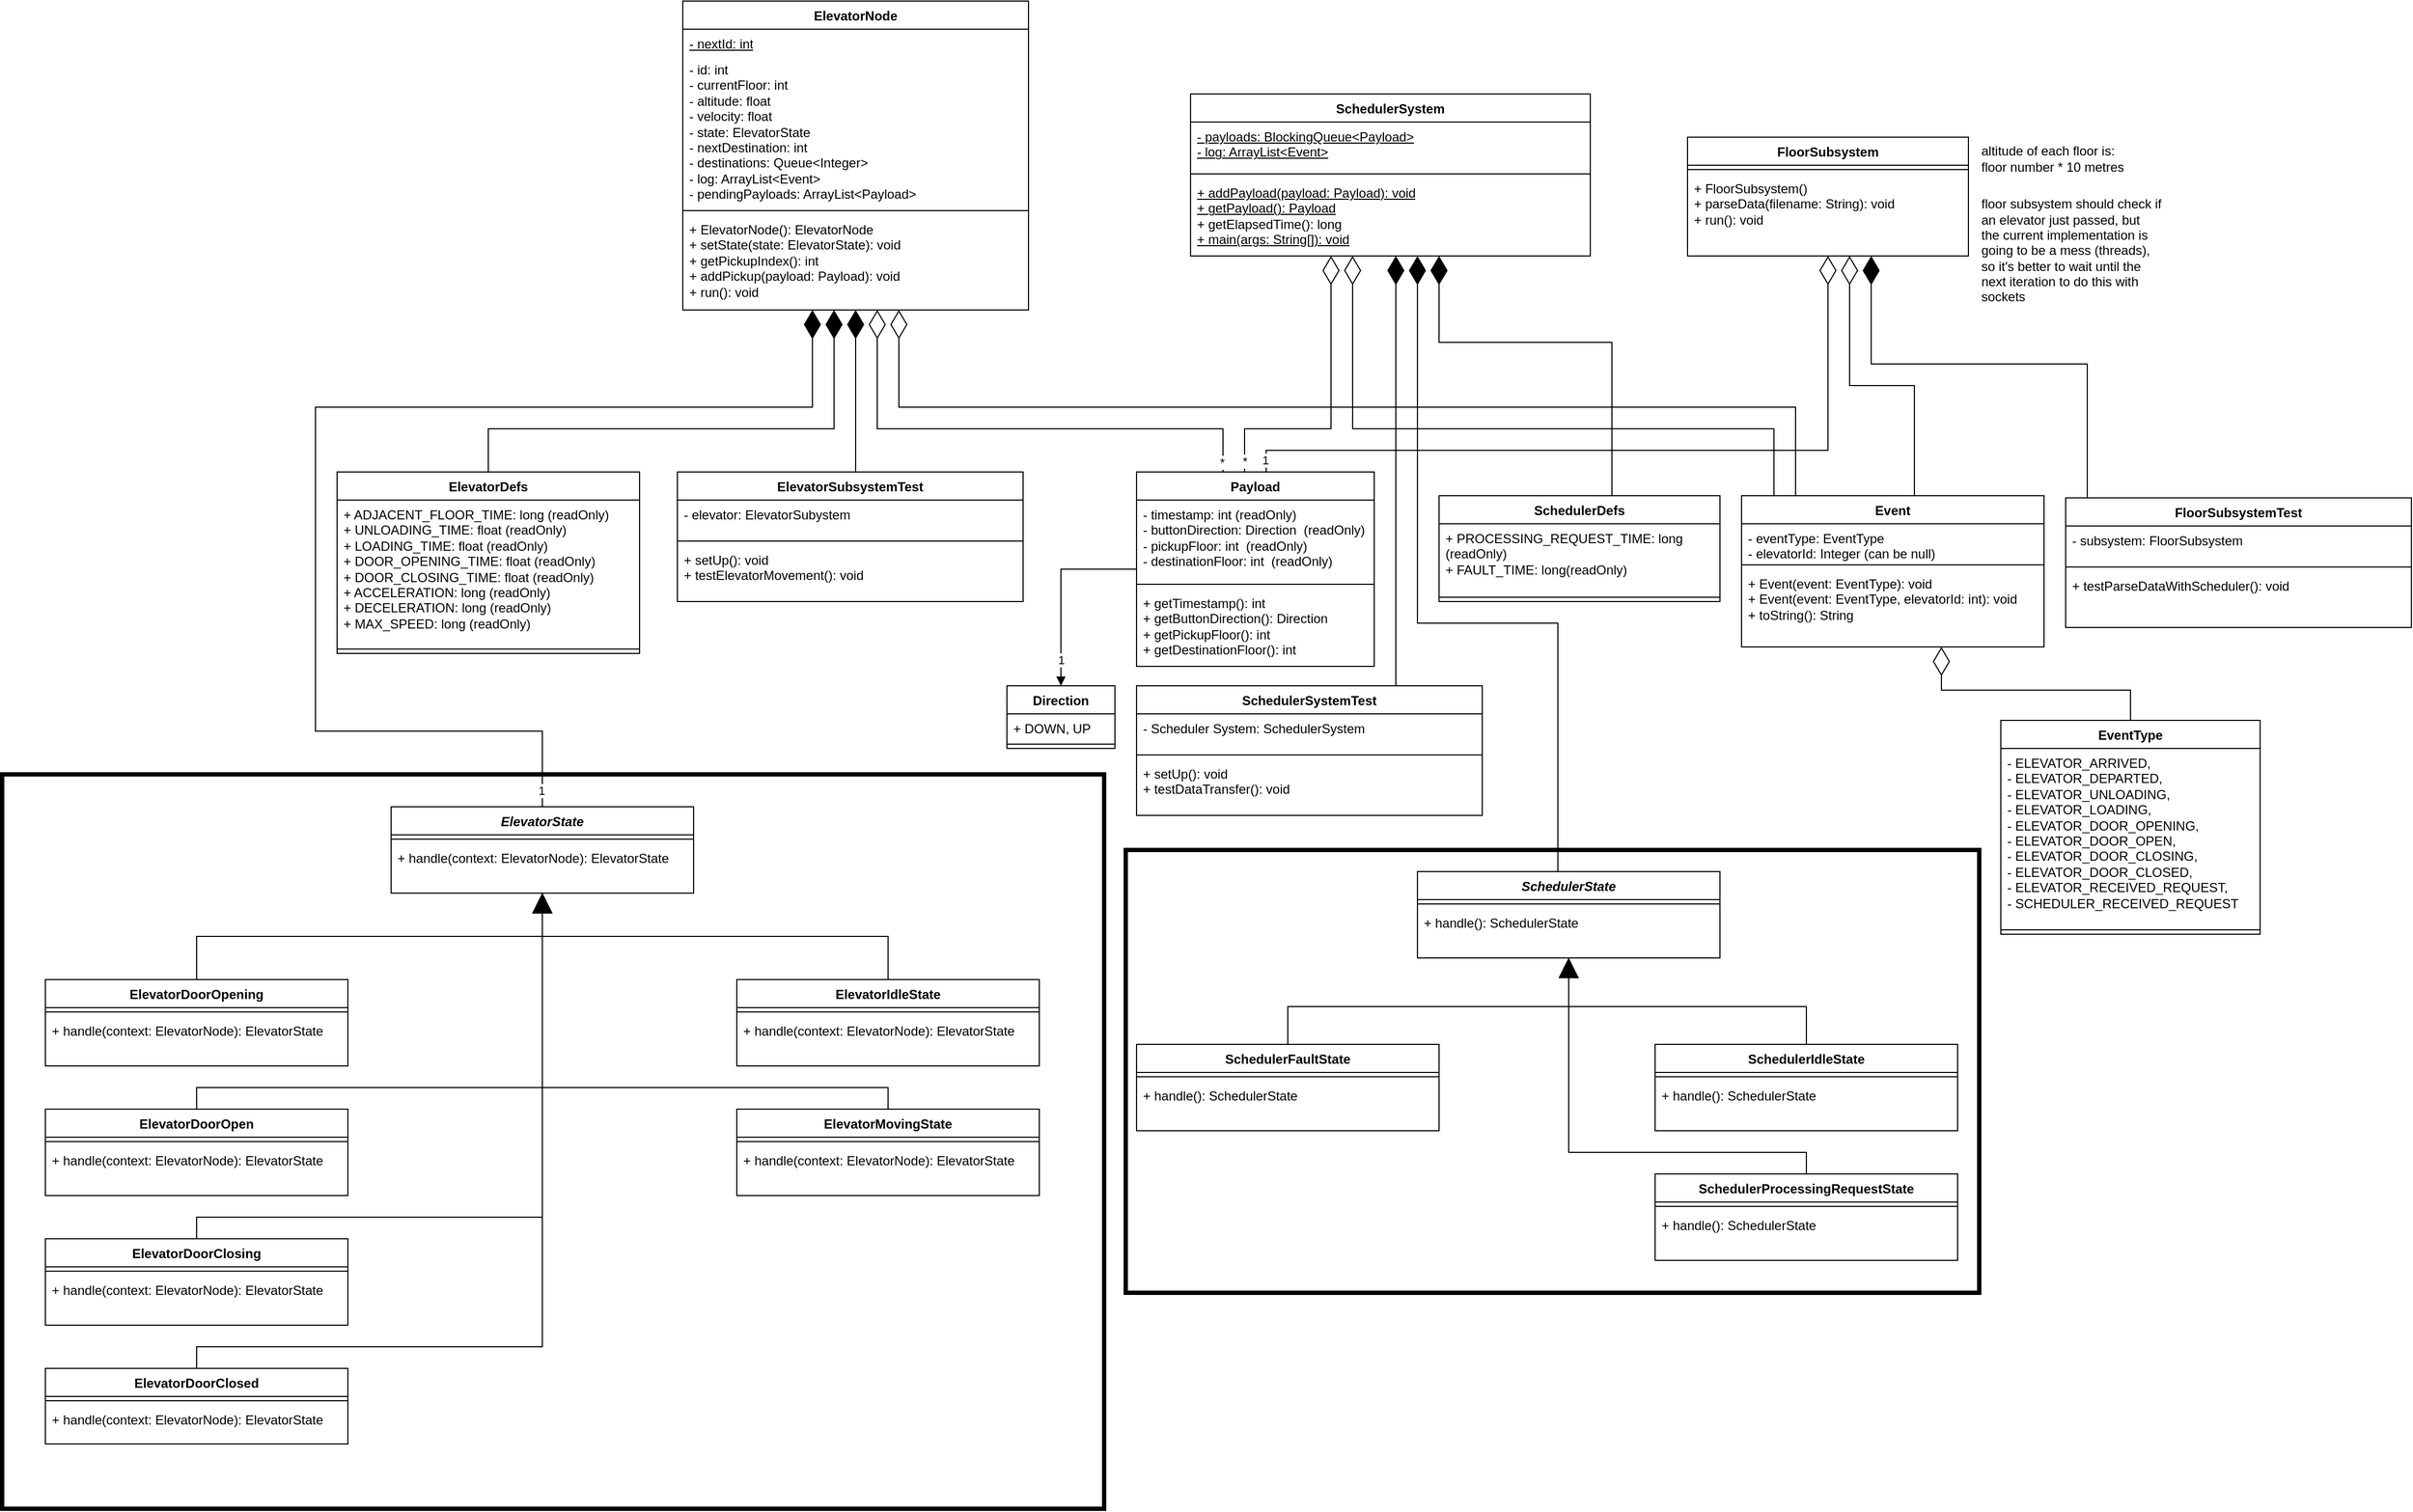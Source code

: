 <mxfile version="20.8.16" type="device"><diagram name="Page-1" id="W-hvJWC9LnS0oZOQdCDl"><mxGraphModel dx="1532" dy="786" grid="1" gridSize="10" guides="1" tooltips="1" connect="1" arrows="1" fold="1" page="0" pageScale="1" pageWidth="850" pageHeight="1100" math="0" shadow="0"><root><mxCell id="0"/><mxCell id="1" parent="0"/><mxCell id="JZciVl0iC011m3xnHKb6-115" value="" style="rounded=0;whiteSpace=wrap;html=1;fontColor=default;fillColor=none;strokeWidth=4;" vertex="1" parent="1"><mxGeometry x="390" y="790" width="790" height="410" as="geometry"/></mxCell><mxCell id="JZciVl0iC011m3xnHKb6-93" value="" style="rounded=0;whiteSpace=wrap;html=1;fontColor=default;fillColor=none;strokeWidth=4;" vertex="1" parent="1"><mxGeometry x="-650" y="720" width="1020" height="680" as="geometry"/></mxCell><mxCell id="OUGzcpc-ft89BkLeORVE-1" value="ElevatorNode" style="swimlane;fontStyle=1;align=center;verticalAlign=top;childLayout=stackLayout;horizontal=1;startSize=26;horizontalStack=0;resizeParent=1;resizeParentMax=0;resizeLast=0;collapsible=1;marginBottom=0;whiteSpace=wrap;html=1;" parent="1" vertex="1"><mxGeometry x="-20" y="4" width="320" height="286" as="geometry"/></mxCell><mxCell id="JZciVl0iC011m3xnHKb6-45" value="- nextId: int" style="text;strokeColor=none;fillColor=none;align=left;verticalAlign=top;spacingLeft=4;spacingRight=4;overflow=hidden;rotatable=0;points=[[0,0.5],[1,0.5]];portConstraint=eastwest;whiteSpace=wrap;html=1;fontStyle=4" vertex="1" parent="OUGzcpc-ft89BkLeORVE-1"><mxGeometry y="26" width="320" height="24" as="geometry"/></mxCell><mxCell id="OUGzcpc-ft89BkLeORVE-2" value="- id: int&lt;br&gt;- currentFloor: int&lt;br&gt;- altitude: float&lt;br&gt;- velocity: float&lt;br&gt;- state: ElevatorState&lt;br&gt;- nextDestination: int&lt;br&gt;- destinations: Queue&amp;lt;Integer&amp;gt;&lt;br&gt;- log: ArrayList&amp;lt;Event&amp;gt;&lt;br&gt;- pendingPayloads: ArrayList&amp;lt;Payload&amp;gt;" style="text;strokeColor=none;fillColor=none;align=left;verticalAlign=top;spacingLeft=4;spacingRight=4;overflow=hidden;rotatable=0;points=[[0,0.5],[1,0.5]];portConstraint=eastwest;whiteSpace=wrap;html=1;" parent="OUGzcpc-ft89BkLeORVE-1" vertex="1"><mxGeometry y="50" width="320" height="140" as="geometry"/></mxCell><mxCell id="OUGzcpc-ft89BkLeORVE-3" value="" style="line;strokeWidth=1;fillColor=none;align=left;verticalAlign=middle;spacingTop=-1;spacingLeft=3;spacingRight=3;rotatable=0;labelPosition=right;points=[];portConstraint=eastwest;strokeColor=inherit;" parent="OUGzcpc-ft89BkLeORVE-1" vertex="1"><mxGeometry y="190" width="320" height="8" as="geometry"/></mxCell><mxCell id="OUGzcpc-ft89BkLeORVE-4" value="+ ElevatorNode(): ElevatorNode&lt;br&gt;+ setState(state: ElevatorState): void&lt;br&gt;+ getPickupIndex(): int&lt;br&gt;+ addPickup(payload: Payload): void&lt;br&gt;+ run(): void" style="text;strokeColor=none;fillColor=none;align=left;verticalAlign=top;spacingLeft=4;spacingRight=4;overflow=hidden;rotatable=0;points=[[0,0.5],[1,0.5]];portConstraint=eastwest;whiteSpace=wrap;html=1;" parent="OUGzcpc-ft89BkLeORVE-1" vertex="1"><mxGeometry y="198" width="320" height="88" as="geometry"/></mxCell><mxCell id="OUGzcpc-ft89BkLeORVE-5" value="SchedulerSystem" style="swimlane;fontStyle=1;align=center;verticalAlign=top;childLayout=stackLayout;horizontal=1;startSize=26;horizontalStack=0;resizeParent=1;resizeParentMax=0;resizeLast=0;collapsible=1;marginBottom=0;whiteSpace=wrap;html=1;" parent="1" vertex="1"><mxGeometry x="450" y="90" width="370" height="150" as="geometry"/></mxCell><mxCell id="OUGzcpc-ft89BkLeORVE-6" value="&lt;u&gt;- payloads: BlockingQueue&amp;lt;Payload&amp;gt;&lt;br&gt;- log: ArrayList&amp;lt;Event&amp;gt;&lt;br&gt;&lt;/u&gt;" style="text;strokeColor=none;fillColor=none;align=left;verticalAlign=top;spacingLeft=4;spacingRight=4;overflow=hidden;rotatable=0;points=[[0,0.5],[1,0.5]];portConstraint=eastwest;whiteSpace=wrap;html=1;" parent="OUGzcpc-ft89BkLeORVE-5" vertex="1"><mxGeometry y="26" width="370" height="44" as="geometry"/></mxCell><mxCell id="OUGzcpc-ft89BkLeORVE-7" value="" style="line;strokeWidth=1;fillColor=none;align=left;verticalAlign=middle;spacingTop=-1;spacingLeft=3;spacingRight=3;rotatable=0;labelPosition=right;points=[];portConstraint=eastwest;strokeColor=inherit;" parent="OUGzcpc-ft89BkLeORVE-5" vertex="1"><mxGeometry y="70" width="370" height="8" as="geometry"/></mxCell><mxCell id="OUGzcpc-ft89BkLeORVE-8" value="&lt;u&gt;+ addPayload(payload: Payload): void&lt;/u&gt;&lt;br&gt;&lt;u&gt;+ getPayload(): Payload&lt;/u&gt;&lt;br&gt;+ getElapsedTime(): long&lt;br&gt;&lt;u&gt;+ main(args: String[]): void&lt;/u&gt;" style="text;strokeColor=none;fillColor=none;align=left;verticalAlign=top;spacingLeft=4;spacingRight=4;overflow=hidden;rotatable=0;points=[[0,0.5],[1,0.5]];portConstraint=eastwest;whiteSpace=wrap;html=1;" parent="OUGzcpc-ft89BkLeORVE-5" vertex="1"><mxGeometry y="78" width="370" height="72" as="geometry"/></mxCell><mxCell id="OUGzcpc-ft89BkLeORVE-9" value="FloorSubsystem" style="swimlane;fontStyle=1;align=center;verticalAlign=top;childLayout=stackLayout;horizontal=1;startSize=26;horizontalStack=0;resizeParent=1;resizeParentMax=0;resizeLast=0;collapsible=1;marginBottom=0;whiteSpace=wrap;html=1;" parent="1" vertex="1"><mxGeometry x="910" y="130" width="260" height="110" as="geometry"/></mxCell><mxCell id="OUGzcpc-ft89BkLeORVE-11" value="" style="line;strokeWidth=1;fillColor=none;align=left;verticalAlign=middle;spacingTop=-1;spacingLeft=3;spacingRight=3;rotatable=0;labelPosition=right;points=[];portConstraint=eastwest;strokeColor=inherit;" parent="OUGzcpc-ft89BkLeORVE-9" vertex="1"><mxGeometry y="26" width="260" height="8" as="geometry"/></mxCell><mxCell id="OUGzcpc-ft89BkLeORVE-12" value="+ FloorSubsystem()&lt;br&gt;+ parseData(filename: String): void&lt;br&gt;+ run(): void" style="text;strokeColor=none;fillColor=none;align=left;verticalAlign=top;spacingLeft=4;spacingRight=4;overflow=hidden;rotatable=0;points=[[0,0.5],[1,0.5]];portConstraint=eastwest;whiteSpace=wrap;html=1;" parent="OUGzcpc-ft89BkLeORVE-9" vertex="1"><mxGeometry y="34" width="260" height="76" as="geometry"/></mxCell><mxCell id="OUGzcpc-ft89BkLeORVE-13" value="SchedulerSystemTest" style="swimlane;fontStyle=1;align=center;verticalAlign=top;childLayout=stackLayout;horizontal=1;startSize=26;horizontalStack=0;resizeParent=1;resizeParentMax=0;resizeLast=0;collapsible=1;marginBottom=0;whiteSpace=wrap;html=1;" parent="1" vertex="1"><mxGeometry x="400" y="638" width="320" height="120" as="geometry"/></mxCell><mxCell id="OUGzcpc-ft89BkLeORVE-14" value="- Scheduler System: SchedulerSystem" style="text;strokeColor=none;fillColor=none;align=left;verticalAlign=top;spacingLeft=4;spacingRight=4;overflow=hidden;rotatable=0;points=[[0,0.5],[1,0.5]];portConstraint=eastwest;whiteSpace=wrap;html=1;" parent="OUGzcpc-ft89BkLeORVE-13" vertex="1"><mxGeometry y="26" width="320" height="34" as="geometry"/></mxCell><mxCell id="OUGzcpc-ft89BkLeORVE-15" value="" style="line;strokeWidth=1;fillColor=none;align=left;verticalAlign=middle;spacingTop=-1;spacingLeft=3;spacingRight=3;rotatable=0;labelPosition=right;points=[];portConstraint=eastwest;strokeColor=inherit;" parent="OUGzcpc-ft89BkLeORVE-13" vertex="1"><mxGeometry y="60" width="320" height="8" as="geometry"/></mxCell><mxCell id="OUGzcpc-ft89BkLeORVE-16" value="+ setUp(): void&lt;br&gt;+ testDataTransfer(): void" style="text;strokeColor=none;fillColor=none;align=left;verticalAlign=top;spacingLeft=4;spacingRight=4;overflow=hidden;rotatable=0;points=[[0,0.5],[1,0.5]];portConstraint=eastwest;whiteSpace=wrap;html=1;" parent="OUGzcpc-ft89BkLeORVE-13" vertex="1"><mxGeometry y="68" width="320" height="52" as="geometry"/></mxCell><mxCell id="JZciVl0iC011m3xnHKb6-92" style="edgeStyle=orthogonalEdgeStyle;rounded=0;orthogonalLoop=1;jettySize=auto;html=1;fontColor=default;endArrow=diamondThin;endFill=1;endSize=24;" edge="1" parent="1" source="OUGzcpc-ft89BkLeORVE-18" target="OUGzcpc-ft89BkLeORVE-9"><mxGeometry relative="1" as="geometry"><Array as="points"><mxPoint x="1280" y="340"/><mxPoint x="1080" y="340"/></Array></mxGeometry></mxCell><mxCell id="OUGzcpc-ft89BkLeORVE-18" value="FloorSubsystemTest" style="swimlane;fontStyle=1;align=center;verticalAlign=top;childLayout=stackLayout;horizontal=1;startSize=26;horizontalStack=0;resizeParent=1;resizeParentMax=0;resizeLast=0;collapsible=1;marginBottom=0;whiteSpace=wrap;html=1;" parent="1" vertex="1"><mxGeometry x="1260" y="464" width="320" height="120" as="geometry"/></mxCell><mxCell id="OUGzcpc-ft89BkLeORVE-19" value="- subsystem: FloorSubsystem" style="text;strokeColor=none;fillColor=none;align=left;verticalAlign=top;spacingLeft=4;spacingRight=4;overflow=hidden;rotatable=0;points=[[0,0.5],[1,0.5]];portConstraint=eastwest;whiteSpace=wrap;html=1;" parent="OUGzcpc-ft89BkLeORVE-18" vertex="1"><mxGeometry y="26" width="320" height="34" as="geometry"/></mxCell><mxCell id="OUGzcpc-ft89BkLeORVE-20" value="" style="line;strokeWidth=1;fillColor=none;align=left;verticalAlign=middle;spacingTop=-1;spacingLeft=3;spacingRight=3;rotatable=0;labelPosition=right;points=[];portConstraint=eastwest;strokeColor=inherit;" parent="OUGzcpc-ft89BkLeORVE-18" vertex="1"><mxGeometry y="60" width="320" height="8" as="geometry"/></mxCell><mxCell id="OUGzcpc-ft89BkLeORVE-21" value="+ testParseDataWithScheduler(): void" style="text;strokeColor=none;fillColor=none;align=left;verticalAlign=top;spacingLeft=4;spacingRight=4;overflow=hidden;rotatable=0;points=[[0,0.5],[1,0.5]];portConstraint=eastwest;whiteSpace=wrap;html=1;" parent="OUGzcpc-ft89BkLeORVE-18" vertex="1"><mxGeometry y="68" width="320" height="52" as="geometry"/></mxCell><mxCell id="OUGzcpc-ft89BkLeORVE-22" value="ElevatorSubsystemTest" style="swimlane;fontStyle=1;align=center;verticalAlign=top;childLayout=stackLayout;horizontal=1;startSize=26;horizontalStack=0;resizeParent=1;resizeParentMax=0;resizeLast=0;collapsible=1;marginBottom=0;whiteSpace=wrap;html=1;" parent="1" vertex="1"><mxGeometry x="-25" y="440" width="320" height="120" as="geometry"/></mxCell><mxCell id="OUGzcpc-ft89BkLeORVE-23" value="- elevator: ElevatorSubystem" style="text;strokeColor=none;fillColor=none;align=left;verticalAlign=top;spacingLeft=4;spacingRight=4;overflow=hidden;rotatable=0;points=[[0,0.5],[1,0.5]];portConstraint=eastwest;whiteSpace=wrap;html=1;" parent="OUGzcpc-ft89BkLeORVE-22" vertex="1"><mxGeometry y="26" width="320" height="34" as="geometry"/></mxCell><mxCell id="OUGzcpc-ft89BkLeORVE-24" value="" style="line;strokeWidth=1;fillColor=none;align=left;verticalAlign=middle;spacingTop=-1;spacingLeft=3;spacingRight=3;rotatable=0;labelPosition=right;points=[];portConstraint=eastwest;strokeColor=inherit;" parent="OUGzcpc-ft89BkLeORVE-22" vertex="1"><mxGeometry y="60" width="320" height="8" as="geometry"/></mxCell><mxCell id="OUGzcpc-ft89BkLeORVE-25" value="+ setUp(): void&lt;br&gt;+ testElevatorMovement(): void" style="text;strokeColor=none;fillColor=none;align=left;verticalAlign=top;spacingLeft=4;spacingRight=4;overflow=hidden;rotatable=0;points=[[0,0.5],[1,0.5]];portConstraint=eastwest;whiteSpace=wrap;html=1;" parent="OUGzcpc-ft89BkLeORVE-22" vertex="1"><mxGeometry y="68" width="320" height="52" as="geometry"/></mxCell><mxCell id="JZciVl0iC011m3xnHKb6-95" style="edgeStyle=orthogonalEdgeStyle;rounded=0;orthogonalLoop=1;jettySize=auto;html=1;fontColor=default;endArrow=diamondThin;endFill=1;endSize=24;" edge="1" parent="1" source="JZciVl0iC011m3xnHKb6-1" target="OUGzcpc-ft89BkLeORVE-1"><mxGeometry relative="1" as="geometry"><Array as="points"><mxPoint x="-150" y="680"/><mxPoint x="-360" y="680"/><mxPoint x="-360" y="380"/><mxPoint x="100" y="380"/></Array></mxGeometry></mxCell><mxCell id="JZciVl0iC011m3xnHKb6-111" value="1" style="edgeLabel;html=1;align=center;verticalAlign=middle;resizable=0;points=[];fontColor=default;" vertex="1" connectable="0" parent="JZciVl0iC011m3xnHKb6-95"><mxGeometry x="-0.973" y="1" relative="1" as="geometry"><mxPoint as="offset"/></mxGeometry></mxCell><mxCell id="JZciVl0iC011m3xnHKb6-1" value="ElevatorState" style="swimlane;fontStyle=3;align=center;verticalAlign=top;childLayout=stackLayout;horizontal=1;startSize=26;horizontalStack=0;resizeParent=1;resizeParentMax=0;resizeLast=0;collapsible=1;marginBottom=0;whiteSpace=wrap;html=1;" vertex="1" parent="1"><mxGeometry x="-290" y="750" width="280" height="80" as="geometry"/></mxCell><mxCell id="JZciVl0iC011m3xnHKb6-3" value="" style="line;strokeWidth=1;fillColor=none;align=left;verticalAlign=middle;spacingTop=-1;spacingLeft=3;spacingRight=3;rotatable=0;labelPosition=right;points=[];portConstraint=eastwest;strokeColor=inherit;" vertex="1" parent="JZciVl0iC011m3xnHKb6-1"><mxGeometry y="26" width="280" height="8" as="geometry"/></mxCell><mxCell id="JZciVl0iC011m3xnHKb6-4" value="+ handle(context: ElevatorNode): ElevatorState" style="text;strokeColor=none;fillColor=none;align=left;verticalAlign=top;spacingLeft=4;spacingRight=4;overflow=hidden;rotatable=0;points=[[0,0.5],[1,0.5]];portConstraint=eastwest;whiteSpace=wrap;html=1;" vertex="1" parent="JZciVl0iC011m3xnHKb6-1"><mxGeometry y="34" width="280" height="46" as="geometry"/></mxCell><mxCell id="JZciVl0iC011m3xnHKb6-26" style="edgeStyle=orthogonalEdgeStyle;rounded=0;orthogonalLoop=1;jettySize=auto;html=1;endArrow=block;endFill=1;endSize=16;" edge="1" parent="1" source="JZciVl0iC011m3xnHKb6-5" target="JZciVl0iC011m3xnHKb6-1"><mxGeometry relative="1" as="geometry"><Array as="points"><mxPoint x="170" y="870"/><mxPoint x="-150" y="870"/></Array></mxGeometry></mxCell><mxCell id="JZciVl0iC011m3xnHKb6-5" value="&lt;span style=&quot;font-style: normal;&quot;&gt;ElevatorIdleState&lt;/span&gt;" style="swimlane;fontStyle=3;align=center;verticalAlign=top;childLayout=stackLayout;horizontal=1;startSize=26;horizontalStack=0;resizeParent=1;resizeParentMax=0;resizeLast=0;collapsible=1;marginBottom=0;whiteSpace=wrap;html=1;" vertex="1" parent="1"><mxGeometry x="30" y="910" width="280" height="80" as="geometry"/></mxCell><mxCell id="JZciVl0iC011m3xnHKb6-6" value="" style="line;strokeWidth=1;fillColor=none;align=left;verticalAlign=middle;spacingTop=-1;spacingLeft=3;spacingRight=3;rotatable=0;labelPosition=right;points=[];portConstraint=eastwest;strokeColor=inherit;" vertex="1" parent="JZciVl0iC011m3xnHKb6-5"><mxGeometry y="26" width="280" height="8" as="geometry"/></mxCell><mxCell id="JZciVl0iC011m3xnHKb6-7" value="+ handle(context: ElevatorNode): ElevatorState" style="text;strokeColor=none;fillColor=none;align=left;verticalAlign=top;spacingLeft=4;spacingRight=4;overflow=hidden;rotatable=0;points=[[0,0.5],[1,0.5]];portConstraint=eastwest;whiteSpace=wrap;html=1;" vertex="1" parent="JZciVl0iC011m3xnHKb6-5"><mxGeometry y="34" width="280" height="46" as="geometry"/></mxCell><mxCell id="JZciVl0iC011m3xnHKb6-31" style="edgeStyle=orthogonalEdgeStyle;rounded=0;orthogonalLoop=1;jettySize=auto;html=1;endArrow=block;endFill=1;endSize=16;" edge="1" parent="1" source="JZciVl0iC011m3xnHKb6-8" target="JZciVl0iC011m3xnHKb6-1"><mxGeometry relative="1" as="geometry"><Array as="points"><mxPoint x="170" y="1010"/><mxPoint x="-150" y="1010"/></Array></mxGeometry></mxCell><mxCell id="JZciVl0iC011m3xnHKb6-8" value="&lt;span style=&quot;font-style: normal;&quot;&gt;ElevatorMovingState&lt;/span&gt;" style="swimlane;fontStyle=3;align=center;verticalAlign=top;childLayout=stackLayout;horizontal=1;startSize=26;horizontalStack=0;resizeParent=1;resizeParentMax=0;resizeLast=0;collapsible=1;marginBottom=0;whiteSpace=wrap;html=1;" vertex="1" parent="1"><mxGeometry x="30" y="1030" width="280" height="80" as="geometry"/></mxCell><mxCell id="JZciVl0iC011m3xnHKb6-9" value="" style="line;strokeWidth=1;fillColor=none;align=left;verticalAlign=middle;spacingTop=-1;spacingLeft=3;spacingRight=3;rotatable=0;labelPosition=right;points=[];portConstraint=eastwest;strokeColor=inherit;" vertex="1" parent="JZciVl0iC011m3xnHKb6-8"><mxGeometry y="26" width="280" height="8" as="geometry"/></mxCell><mxCell id="JZciVl0iC011m3xnHKb6-10" value="+ handle(context: ElevatorNode): ElevatorState" style="text;strokeColor=none;fillColor=none;align=left;verticalAlign=top;spacingLeft=4;spacingRight=4;overflow=hidden;rotatable=0;points=[[0,0.5],[1,0.5]];portConstraint=eastwest;whiteSpace=wrap;html=1;" vertex="1" parent="JZciVl0iC011m3xnHKb6-8"><mxGeometry y="34" width="280" height="46" as="geometry"/></mxCell><mxCell id="JZciVl0iC011m3xnHKb6-27" style="edgeStyle=orthogonalEdgeStyle;rounded=0;orthogonalLoop=1;jettySize=auto;html=1;endArrow=block;endFill=1;endSize=16;" edge="1" parent="1" source="JZciVl0iC011m3xnHKb6-11" target="JZciVl0iC011m3xnHKb6-1"><mxGeometry relative="1" as="geometry"><Array as="points"><mxPoint x="-470" y="870"/><mxPoint x="-150" y="870"/></Array></mxGeometry></mxCell><mxCell id="JZciVl0iC011m3xnHKb6-11" value="&lt;span style=&quot;font-style: normal;&quot;&gt;ElevatorDoorOpening&lt;/span&gt;" style="swimlane;fontStyle=3;align=center;verticalAlign=top;childLayout=stackLayout;horizontal=1;startSize=26;horizontalStack=0;resizeParent=1;resizeParentMax=0;resizeLast=0;collapsible=1;marginBottom=0;whiteSpace=wrap;html=1;" vertex="1" parent="1"><mxGeometry x="-610" y="910" width="280" height="80" as="geometry"/></mxCell><mxCell id="JZciVl0iC011m3xnHKb6-12" value="" style="line;strokeWidth=1;fillColor=none;align=left;verticalAlign=middle;spacingTop=-1;spacingLeft=3;spacingRight=3;rotatable=0;labelPosition=right;points=[];portConstraint=eastwest;strokeColor=inherit;" vertex="1" parent="JZciVl0iC011m3xnHKb6-11"><mxGeometry y="26" width="280" height="8" as="geometry"/></mxCell><mxCell id="JZciVl0iC011m3xnHKb6-13" value="+ handle(context: ElevatorNode): ElevatorState" style="text;strokeColor=none;fillColor=none;align=left;verticalAlign=top;spacingLeft=4;spacingRight=4;overflow=hidden;rotatable=0;points=[[0,0.5],[1,0.5]];portConstraint=eastwest;whiteSpace=wrap;html=1;" vertex="1" parent="JZciVl0iC011m3xnHKb6-11"><mxGeometry y="34" width="280" height="46" as="geometry"/></mxCell><mxCell id="JZciVl0iC011m3xnHKb6-28" style="edgeStyle=orthogonalEdgeStyle;rounded=0;orthogonalLoop=1;jettySize=auto;html=1;endArrow=block;endFill=1;endSize=16;" edge="1" parent="1" source="JZciVl0iC011m3xnHKb6-14" target="JZciVl0iC011m3xnHKb6-1"><mxGeometry relative="1" as="geometry"><Array as="points"><mxPoint x="-470" y="1010"/><mxPoint x="-150" y="1010"/></Array></mxGeometry></mxCell><mxCell id="JZciVl0iC011m3xnHKb6-14" value="&lt;span style=&quot;font-style: normal;&quot;&gt;ElevatorDoorOpen&lt;/span&gt;" style="swimlane;fontStyle=3;align=center;verticalAlign=top;childLayout=stackLayout;horizontal=1;startSize=26;horizontalStack=0;resizeParent=1;resizeParentMax=0;resizeLast=0;collapsible=1;marginBottom=0;whiteSpace=wrap;html=1;" vertex="1" parent="1"><mxGeometry x="-610" y="1030" width="280" height="80" as="geometry"/></mxCell><mxCell id="JZciVl0iC011m3xnHKb6-15" value="" style="line;strokeWidth=1;fillColor=none;align=left;verticalAlign=middle;spacingTop=-1;spacingLeft=3;spacingRight=3;rotatable=0;labelPosition=right;points=[];portConstraint=eastwest;strokeColor=inherit;" vertex="1" parent="JZciVl0iC011m3xnHKb6-14"><mxGeometry y="26" width="280" height="8" as="geometry"/></mxCell><mxCell id="JZciVl0iC011m3xnHKb6-16" value="+ handle(context: ElevatorNode): ElevatorState" style="text;strokeColor=none;fillColor=none;align=left;verticalAlign=top;spacingLeft=4;spacingRight=4;overflow=hidden;rotatable=0;points=[[0,0.5],[1,0.5]];portConstraint=eastwest;whiteSpace=wrap;html=1;" vertex="1" parent="JZciVl0iC011m3xnHKb6-14"><mxGeometry y="34" width="280" height="46" as="geometry"/></mxCell><mxCell id="JZciVl0iC011m3xnHKb6-30" style="edgeStyle=orthogonalEdgeStyle;rounded=0;orthogonalLoop=1;jettySize=auto;html=1;endArrow=block;endFill=1;endSize=16;" edge="1" parent="1" source="JZciVl0iC011m3xnHKb6-17" target="JZciVl0iC011m3xnHKb6-1"><mxGeometry relative="1" as="geometry"><Array as="points"><mxPoint x="-470" y="1130"/><mxPoint x="-150" y="1130"/></Array></mxGeometry></mxCell><mxCell id="JZciVl0iC011m3xnHKb6-17" value="&lt;span style=&quot;font-style: normal;&quot;&gt;ElevatorDoorClosing&lt;/span&gt;" style="swimlane;fontStyle=3;align=center;verticalAlign=top;childLayout=stackLayout;horizontal=1;startSize=26;horizontalStack=0;resizeParent=1;resizeParentMax=0;resizeLast=0;collapsible=1;marginBottom=0;whiteSpace=wrap;html=1;" vertex="1" parent="1"><mxGeometry x="-610" y="1150" width="280" height="80" as="geometry"/></mxCell><mxCell id="JZciVl0iC011m3xnHKb6-18" value="" style="line;strokeWidth=1;fillColor=none;align=left;verticalAlign=middle;spacingTop=-1;spacingLeft=3;spacingRight=3;rotatable=0;labelPosition=right;points=[];portConstraint=eastwest;strokeColor=inherit;" vertex="1" parent="JZciVl0iC011m3xnHKb6-17"><mxGeometry y="26" width="280" height="8" as="geometry"/></mxCell><mxCell id="JZciVl0iC011m3xnHKb6-19" value="+ handle(context: ElevatorNode): ElevatorState" style="text;strokeColor=none;fillColor=none;align=left;verticalAlign=top;spacingLeft=4;spacingRight=4;overflow=hidden;rotatable=0;points=[[0,0.5],[1,0.5]];portConstraint=eastwest;whiteSpace=wrap;html=1;" vertex="1" parent="JZciVl0iC011m3xnHKb6-17"><mxGeometry y="34" width="280" height="46" as="geometry"/></mxCell><mxCell id="JZciVl0iC011m3xnHKb6-32" style="edgeStyle=orthogonalEdgeStyle;rounded=0;orthogonalLoop=1;jettySize=auto;html=1;endArrow=block;endFill=1;endSize=16;" edge="1" parent="1" source="JZciVl0iC011m3xnHKb6-20" target="JZciVl0iC011m3xnHKb6-1"><mxGeometry relative="1" as="geometry"><Array as="points"><mxPoint x="-470" y="1250"/><mxPoint x="-150" y="1250"/></Array></mxGeometry></mxCell><mxCell id="JZciVl0iC011m3xnHKb6-20" value="&lt;span style=&quot;font-style: normal;&quot;&gt;ElevatorDoorClosed&lt;/span&gt;" style="swimlane;fontStyle=3;align=center;verticalAlign=top;childLayout=stackLayout;horizontal=1;startSize=26;horizontalStack=0;resizeParent=1;resizeParentMax=0;resizeLast=0;collapsible=1;marginBottom=0;whiteSpace=wrap;html=1;" vertex="1" parent="1"><mxGeometry x="-610" y="1270" width="280" height="70" as="geometry"/></mxCell><mxCell id="JZciVl0iC011m3xnHKb6-21" value="" style="line;strokeWidth=1;fillColor=none;align=left;verticalAlign=middle;spacingTop=-1;spacingLeft=3;spacingRight=3;rotatable=0;labelPosition=right;points=[];portConstraint=eastwest;strokeColor=inherit;" vertex="1" parent="JZciVl0iC011m3xnHKb6-20"><mxGeometry y="26" width="280" height="8" as="geometry"/></mxCell><mxCell id="JZciVl0iC011m3xnHKb6-22" value="+ handle(context: ElevatorNode): ElevatorState" style="text;strokeColor=none;fillColor=none;align=left;verticalAlign=top;spacingLeft=4;spacingRight=4;overflow=hidden;rotatable=0;points=[[0,0.5],[1,0.5]];portConstraint=eastwest;whiteSpace=wrap;html=1;" vertex="1" parent="JZciVl0iC011m3xnHKb6-20"><mxGeometry y="34" width="280" height="36" as="geometry"/></mxCell><mxCell id="JZciVl0iC011m3xnHKb6-33" value="ElevatorDefs" style="swimlane;fontStyle=1;align=center;verticalAlign=top;childLayout=stackLayout;horizontal=1;startSize=26;horizontalStack=0;resizeParent=1;resizeParentMax=0;resizeLast=0;collapsible=1;marginBottom=0;whiteSpace=wrap;html=1;" vertex="1" parent="1"><mxGeometry x="-340" y="440" width="280" height="168" as="geometry"/></mxCell><mxCell id="JZciVl0iC011m3xnHKb6-34" value="+ ADJACENT_FLOOR_TIME: long (readOnly)&lt;br&gt;+ UNLOADING_TIME: float (readOnly)&lt;br&gt;+ LOADING_TIME: float (readOnly)&lt;br&gt;+ DOOR_OPENING_TIME: float (readOnly)&lt;br&gt;+ DOOR_CLOSING_TIME: float (readOnly)&lt;br&gt;+ ACCELERATION: long (readOnly)&lt;br&gt;+ DECELERATION: long (readOnly)&lt;br&gt;+ MAX_SPEED: long (readOnly)" style="text;strokeColor=none;fillColor=none;align=left;verticalAlign=top;spacingLeft=4;spacingRight=4;overflow=hidden;rotatable=0;points=[[0,0.5],[1,0.5]];portConstraint=eastwest;whiteSpace=wrap;html=1;" vertex="1" parent="JZciVl0iC011m3xnHKb6-33"><mxGeometry y="26" width="280" height="134" as="geometry"/></mxCell><mxCell id="JZciVl0iC011m3xnHKb6-35" value="" style="line;strokeWidth=1;fillColor=none;align=left;verticalAlign=middle;spacingTop=-1;spacingLeft=3;spacingRight=3;rotatable=0;labelPosition=right;points=[];portConstraint=eastwest;strokeColor=inherit;" vertex="1" parent="JZciVl0iC011m3xnHKb6-33"><mxGeometry y="160" width="280" height="8" as="geometry"/></mxCell><mxCell id="JZciVl0iC011m3xnHKb6-46" style="edgeStyle=orthogonalEdgeStyle;rounded=0;orthogonalLoop=1;jettySize=auto;html=1;endArrow=diamondThin;endFill=0;endSize=24;" edge="1" parent="1" source="JZciVl0iC011m3xnHKb6-41" target="JZciVl0iC011m3xnHKb6-37"><mxGeometry relative="1" as="geometry"><mxPoint x="800" y="632" as="targetPoint"/><Array as="points"><mxPoint x="1320" y="642"/><mxPoint x="1145" y="642"/></Array></mxGeometry></mxCell><mxCell id="JZciVl0iC011m3xnHKb6-88" style="edgeStyle=orthogonalEdgeStyle;rounded=0;orthogonalLoop=1;jettySize=auto;html=1;fontColor=none;endArrow=diamondThin;endFill=0;endSize=24;" edge="1" parent="1" source="JZciVl0iC011m3xnHKb6-37" target="OUGzcpc-ft89BkLeORVE-9"><mxGeometry relative="1" as="geometry"><Array as="points"><mxPoint x="1120" y="360"/><mxPoint x="1060" y="360"/></Array></mxGeometry></mxCell><mxCell id="JZciVl0iC011m3xnHKb6-89" style="edgeStyle=orthogonalEdgeStyle;rounded=0;orthogonalLoop=1;jettySize=auto;html=1;fontColor=none;endArrow=diamondThin;endFill=0;endSize=24;" edge="1" parent="1" source="JZciVl0iC011m3xnHKb6-37" target="OUGzcpc-ft89BkLeORVE-5"><mxGeometry relative="1" as="geometry"><Array as="points"><mxPoint x="990" y="400"/><mxPoint x="600" y="400"/></Array></mxGeometry></mxCell><mxCell id="JZciVl0iC011m3xnHKb6-90" style="edgeStyle=orthogonalEdgeStyle;rounded=0;orthogonalLoop=1;jettySize=auto;html=1;fontColor=default;endArrow=diamondThin;endFill=0;endSize=24;" edge="1" parent="1" source="JZciVl0iC011m3xnHKb6-37" target="OUGzcpc-ft89BkLeORVE-1"><mxGeometry relative="1" as="geometry"><Array as="points"><mxPoint x="1010" y="380"/><mxPoint x="180" y="380"/></Array></mxGeometry></mxCell><mxCell id="JZciVl0iC011m3xnHKb6-37" value="Event" style="swimlane;fontStyle=1;align=center;verticalAlign=top;childLayout=stackLayout;horizontal=1;startSize=26;horizontalStack=0;resizeParent=1;resizeParentMax=0;resizeLast=0;collapsible=1;marginBottom=0;whiteSpace=wrap;html=1;" vertex="1" parent="1"><mxGeometry x="960" y="462" width="280" height="140" as="geometry"/></mxCell><mxCell id="JZciVl0iC011m3xnHKb6-38" value="&lt;span&gt;- eventType: EventType&lt;br&gt;- elevatorId: Integer (can be null)&lt;br&gt;&lt;/span&gt;" style="text;strokeColor=none;fillColor=none;align=left;verticalAlign=top;spacingLeft=4;spacingRight=4;overflow=hidden;rotatable=0;points=[[0,0.5],[1,0.5]];portConstraint=eastwest;whiteSpace=wrap;html=1;fontStyle=0" vertex="1" parent="JZciVl0iC011m3xnHKb6-37"><mxGeometry y="26" width="280" height="34" as="geometry"/></mxCell><mxCell id="JZciVl0iC011m3xnHKb6-39" value="" style="line;strokeWidth=1;fillColor=none;align=left;verticalAlign=middle;spacingTop=-1;spacingLeft=3;spacingRight=3;rotatable=0;labelPosition=right;points=[];portConstraint=eastwest;strokeColor=inherit;" vertex="1" parent="JZciVl0iC011m3xnHKb6-37"><mxGeometry y="60" width="280" height="8" as="geometry"/></mxCell><mxCell id="JZciVl0iC011m3xnHKb6-40" value="&lt;span&gt;+ Event(event: EventType): void&lt;br&gt;+ Event(event: EventType, elevatorId: int): void&lt;br&gt;+ toString(): String&lt;br&gt;&lt;/span&gt;" style="text;strokeColor=none;fillColor=none;align=left;verticalAlign=top;spacingLeft=4;spacingRight=4;overflow=hidden;rotatable=0;points=[[0,0.5],[1,0.5]];portConstraint=eastwest;whiteSpace=wrap;html=1;fontStyle=0" vertex="1" parent="JZciVl0iC011m3xnHKb6-37"><mxGeometry y="68" width="280" height="72" as="geometry"/></mxCell><mxCell id="JZciVl0iC011m3xnHKb6-41" value="EventType" style="swimlane;fontStyle=1;align=center;verticalAlign=top;childLayout=stackLayout;horizontal=1;startSize=26;horizontalStack=0;resizeParent=1;resizeParentMax=0;resizeLast=0;collapsible=1;marginBottom=0;whiteSpace=wrap;html=1;" vertex="1" parent="1"><mxGeometry x="1200" y="670" width="240" height="198" as="geometry"/></mxCell><mxCell id="JZciVl0iC011m3xnHKb6-42" value="- ELEVATOR_ARRIVED,&lt;br&gt;- ELEVATOR_DEPARTED,&lt;br&gt;- ELEVATOR_UNLOADING,&lt;br&gt;- ELEVATOR_LOADING,&lt;span&gt;&lt;br&gt;- ELEVATOR_DOOR_OPENING,&lt;br&gt;- ELEVATOR_DOOR_OPEN,&lt;br&gt;- ELEVATOR_DOOR_CLOSING,&lt;br&gt;- ELEVATOR_DOOR_CLOSED,&lt;br&gt;- ELEVATOR_RECEIVED_REQUEST,&lt;br&gt;- SCHEDULER_RECEIVED_REQUEST&lt;br&gt;&lt;/span&gt;" style="text;strokeColor=none;fillColor=none;align=left;verticalAlign=top;spacingLeft=4;spacingRight=4;overflow=hidden;rotatable=0;points=[[0,0.5],[1,0.5]];portConstraint=eastwest;whiteSpace=wrap;html=1;fontStyle=0" vertex="1" parent="JZciVl0iC011m3xnHKb6-41"><mxGeometry y="26" width="240" height="164" as="geometry"/></mxCell><mxCell id="JZciVl0iC011m3xnHKb6-43" value="" style="line;strokeWidth=1;fillColor=none;align=left;verticalAlign=middle;spacingTop=-1;spacingLeft=3;spacingRight=3;rotatable=0;labelPosition=right;points=[];portConstraint=eastwest;strokeColor=inherit;" vertex="1" parent="JZciVl0iC011m3xnHKb6-41"><mxGeometry y="190" width="240" height="8" as="geometry"/></mxCell><mxCell id="JZciVl0iC011m3xnHKb6-55" value="" style="edgeStyle=orthogonalEdgeStyle;rounded=0;orthogonalLoop=1;jettySize=auto;html=1;endArrow=block;endFill=1;" edge="1" parent="1" source="JZciVl0iC011m3xnHKb6-47" target="JZciVl0iC011m3xnHKb6-51"><mxGeometry relative="1" as="geometry"><Array as="points"><mxPoint x="330" y="530"/></Array></mxGeometry></mxCell><mxCell id="JZciVl0iC011m3xnHKb6-81" value="1" style="edgeLabel;html=1;align=center;verticalAlign=middle;resizable=0;points=[];fontColor=default;" vertex="1" connectable="0" parent="JZciVl0iC011m3xnHKb6-55"><mxGeometry x="0.215" relative="1" as="geometry"><mxPoint y="46" as="offset"/></mxGeometry></mxCell><mxCell id="JZciVl0iC011m3xnHKb6-76" style="edgeStyle=orthogonalEdgeStyle;rounded=0;orthogonalLoop=1;jettySize=auto;html=1;fontColor=none;endArrow=diamondThin;endFill=0;endSize=24;" edge="1" parent="1" source="JZciVl0iC011m3xnHKb6-47" target="OUGzcpc-ft89BkLeORVE-5"><mxGeometry relative="1" as="geometry"><Array as="points"><mxPoint x="500" y="400"/><mxPoint x="580" y="400"/></Array></mxGeometry></mxCell><mxCell id="JZciVl0iC011m3xnHKb6-120" value="*" style="edgeLabel;html=1;align=center;verticalAlign=middle;resizable=0;points=[];fontSize=11;fontFamily=Helvetica;fontColor=default;" vertex="1" connectable="0" parent="JZciVl0iC011m3xnHKb6-76"><mxGeometry x="-0.9" y="-2" relative="1" as="geometry"><mxPoint x="-2" y="4" as="offset"/></mxGeometry></mxCell><mxCell id="JZciVl0iC011m3xnHKb6-78" style="edgeStyle=orthogonalEdgeStyle;rounded=0;orthogonalLoop=1;jettySize=auto;html=1;fontColor=none;endArrow=diamondThin;endFill=0;endSize=24;" edge="1" parent="1" source="JZciVl0iC011m3xnHKb6-47" target="OUGzcpc-ft89BkLeORVE-9"><mxGeometry relative="1" as="geometry"><Array as="points"><mxPoint x="520" y="420"/><mxPoint x="1040" y="420"/></Array></mxGeometry></mxCell><mxCell id="JZciVl0iC011m3xnHKb6-122" value="1" style="edgeLabel;html=1;align=center;verticalAlign=middle;resizable=0;points=[];fontSize=11;fontFamily=Helvetica;fontColor=default;" vertex="1" connectable="0" parent="JZciVl0iC011m3xnHKb6-78"><mxGeometry x="-0.969" y="1" relative="1" as="geometry"><mxPoint as="offset"/></mxGeometry></mxCell><mxCell id="JZciVl0iC011m3xnHKb6-80" style="edgeStyle=orthogonalEdgeStyle;rounded=0;orthogonalLoop=1;jettySize=auto;html=1;fontColor=none;endArrow=diamondThin;endFill=0;endSize=24;" edge="1" parent="1" source="JZciVl0iC011m3xnHKb6-47" target="OUGzcpc-ft89BkLeORVE-1"><mxGeometry relative="1" as="geometry"><Array as="points"><mxPoint x="480" y="400"/><mxPoint x="160" y="400"/></Array></mxGeometry></mxCell><mxCell id="JZciVl0iC011m3xnHKb6-121" value="*" style="edgeLabel;html=1;align=center;verticalAlign=middle;resizable=0;points=[];fontSize=11;fontFamily=Helvetica;fontColor=default;" vertex="1" connectable="0" parent="JZciVl0iC011m3xnHKb6-80"><mxGeometry x="-0.938" y="1" relative="1" as="geometry"><mxPoint y="5" as="offset"/></mxGeometry></mxCell><mxCell id="JZciVl0iC011m3xnHKb6-47" value="Payload" style="swimlane;fontStyle=1;align=center;verticalAlign=top;childLayout=stackLayout;horizontal=1;startSize=26;horizontalStack=0;resizeParent=1;resizeParentMax=0;resizeLast=0;collapsible=1;marginBottom=0;whiteSpace=wrap;html=1;" vertex="1" parent="1"><mxGeometry x="400" y="440" width="220" height="180" as="geometry"/></mxCell><mxCell id="JZciVl0iC011m3xnHKb6-48" value="- timestamp: int (readOnly)&lt;br&gt;- buttonDirection: Direction&amp;nbsp;&amp;nbsp;(readOnly)&lt;br&gt;- pickupFloor: int&amp;nbsp;&amp;nbsp;(readOnly)&lt;br&gt;- destinationFloor: int&amp;nbsp;&amp;nbsp;(readOnly)" style="text;strokeColor=none;fillColor=none;align=left;verticalAlign=top;spacingLeft=4;spacingRight=4;overflow=hidden;rotatable=0;points=[[0,0.5],[1,0.5]];portConstraint=eastwest;whiteSpace=wrap;html=1;" vertex="1" parent="JZciVl0iC011m3xnHKb6-47"><mxGeometry y="26" width="220" height="74" as="geometry"/></mxCell><mxCell id="JZciVl0iC011m3xnHKb6-49" value="" style="line;strokeWidth=1;fillColor=none;align=left;verticalAlign=middle;spacingTop=-1;spacingLeft=3;spacingRight=3;rotatable=0;labelPosition=right;points=[];portConstraint=eastwest;strokeColor=inherit;" vertex="1" parent="JZciVl0iC011m3xnHKb6-47"><mxGeometry y="100" width="220" height="8" as="geometry"/></mxCell><mxCell id="JZciVl0iC011m3xnHKb6-50" value="+ getTimestamp(): int&lt;br&gt;+ getButtonDirection(): Direction&lt;br&gt;+ getPickupFloor(): int&lt;br&gt;+ getDestinationFloor(): int" style="text;strokeColor=none;fillColor=none;align=left;verticalAlign=top;spacingLeft=4;spacingRight=4;overflow=hidden;rotatable=0;points=[[0,0.5],[1,0.5]];portConstraint=eastwest;whiteSpace=wrap;html=1;fontStyle=0" vertex="1" parent="JZciVl0iC011m3xnHKb6-47"><mxGeometry y="108" width="220" height="72" as="geometry"/></mxCell><mxCell id="JZciVl0iC011m3xnHKb6-51" value="Direction" style="swimlane;fontStyle=1;align=center;verticalAlign=top;childLayout=stackLayout;horizontal=1;startSize=26;horizontalStack=0;resizeParent=1;resizeParentMax=0;resizeLast=0;collapsible=1;marginBottom=0;whiteSpace=wrap;html=1;" vertex="1" parent="1"><mxGeometry x="280" y="638" width="100" height="58" as="geometry"/></mxCell><mxCell id="JZciVl0iC011m3xnHKb6-52" value="+ DOWN, UP" style="text;strokeColor=none;fillColor=none;align=left;verticalAlign=top;spacingLeft=4;spacingRight=4;overflow=hidden;rotatable=0;points=[[0,0.5],[1,0.5]];portConstraint=eastwest;whiteSpace=wrap;html=1;" vertex="1" parent="JZciVl0iC011m3xnHKb6-51"><mxGeometry y="26" width="100" height="24" as="geometry"/></mxCell><mxCell id="JZciVl0iC011m3xnHKb6-53" value="" style="line;strokeWidth=1;fillColor=none;align=left;verticalAlign=middle;spacingTop=-1;spacingLeft=3;spacingRight=3;rotatable=0;labelPosition=right;points=[];portConstraint=eastwest;strokeColor=inherit;" vertex="1" parent="JZciVl0iC011m3xnHKb6-51"><mxGeometry y="50" width="100" height="8" as="geometry"/></mxCell><mxCell id="JZciVl0iC011m3xnHKb6-59" value="altitude of each floor is:&lt;br&gt;floor number * 10 metres" style="text;html=1;align=left;verticalAlign=middle;resizable=0;points=[];autosize=1;strokeColor=none;fillColor=none;" vertex="1" parent="1"><mxGeometry x="1180" y="130" width="160" height="40" as="geometry"/></mxCell><mxCell id="JZciVl0iC011m3xnHKb6-60" value="floor subsystem should check if&lt;br&gt;an elevator just passed, but&lt;br&gt;the current implementation is&lt;br&gt;going to be a mess (threads),&lt;br&gt;so it's&amp;nbsp;better to wait until the&lt;br&gt;next iteration to do this with&lt;br&gt;sockets" style="text;html=1;align=left;verticalAlign=middle;resizable=0;points=[];autosize=1;strokeColor=none;fillColor=none;" vertex="1" parent="1"><mxGeometry x="1180" y="180" width="190" height="110" as="geometry"/></mxCell><mxCell id="JZciVl0iC011m3xnHKb6-84" style="edgeStyle=orthogonalEdgeStyle;rounded=0;orthogonalLoop=1;jettySize=auto;html=1;fontColor=default;endArrow=diamondThin;endFill=1;endSize=24;" edge="1" parent="1" source="JZciVl0iC011m3xnHKb6-67" target="OUGzcpc-ft89BkLeORVE-5"><mxGeometry relative="1" as="geometry"><Array as="points"><mxPoint x="840" y="320"/><mxPoint x="680" y="320"/></Array></mxGeometry></mxCell><mxCell id="JZciVl0iC011m3xnHKb6-67" value="SchedulerDefs" style="swimlane;fontStyle=1;align=center;verticalAlign=top;childLayout=stackLayout;horizontal=1;startSize=26;horizontalStack=0;resizeParent=1;resizeParentMax=0;resizeLast=0;collapsible=1;marginBottom=0;whiteSpace=wrap;html=1;" vertex="1" parent="1"><mxGeometry x="680" y="462" width="260" height="98" as="geometry"/></mxCell><mxCell id="JZciVl0iC011m3xnHKb6-68" value="+ PROCESSING_REQUEST_TIME: long (readOnly)&lt;br&gt;+ FAULT_TIME: long(readOnly)" style="text;strokeColor=none;fillColor=none;align=left;verticalAlign=top;spacingLeft=4;spacingRight=4;overflow=hidden;rotatable=0;points=[[0,0.5],[1,0.5]];portConstraint=eastwest;whiteSpace=wrap;html=1;" vertex="1" parent="JZciVl0iC011m3xnHKb6-67"><mxGeometry y="26" width="260" height="64" as="geometry"/></mxCell><mxCell id="JZciVl0iC011m3xnHKb6-69" value="" style="line;strokeWidth=1;fillColor=none;align=left;verticalAlign=middle;spacingTop=-1;spacingLeft=3;spacingRight=3;rotatable=0;labelPosition=right;points=[];portConstraint=eastwest;strokeColor=inherit;" vertex="1" parent="JZciVl0iC011m3xnHKb6-67"><mxGeometry y="90" width="260" height="8" as="geometry"/></mxCell><mxCell id="OUGzcpc-ft89BkLeORVE-17" value="" style="endArrow=diamondThin;endFill=1;endSize=24;html=1;rounded=0;edgeStyle=orthogonalEdgeStyle;" parent="1" source="OUGzcpc-ft89BkLeORVE-13" target="OUGzcpc-ft89BkLeORVE-8" edge="1"><mxGeometry width="160" relative="1" as="geometry"><mxPoint x="685" y="200" as="sourcePoint"/><mxPoint x="845" y="200" as="targetPoint"/><Array as="points"><mxPoint x="640" y="350"/><mxPoint x="640" y="350"/></Array></mxGeometry></mxCell><mxCell id="OUGzcpc-ft89BkLeORVE-26" value="" style="endArrow=diamondThin;endFill=1;endSize=24;html=1;rounded=0;edgeStyle=orthogonalEdgeStyle;" parent="1" source="OUGzcpc-ft89BkLeORVE-22" target="OUGzcpc-ft89BkLeORVE-4" edge="1"><mxGeometry width="160" relative="1" as="geometry"><mxPoint x="-50" y="330" as="sourcePoint"/><mxPoint x="120" y="420" as="targetPoint"/><Array as="points"><mxPoint x="140" y="410"/><mxPoint x="140" y="410"/></Array></mxGeometry></mxCell><mxCell id="JZciVl0iC011m3xnHKb6-72" style="edgeStyle=orthogonalEdgeStyle;rounded=0;orthogonalLoop=1;jettySize=auto;html=1;fontColor=default;endArrow=diamondThin;endFill=1;endSize=24;" edge="1" parent="1" source="JZciVl0iC011m3xnHKb6-33" target="OUGzcpc-ft89BkLeORVE-4"><mxGeometry relative="1" as="geometry"><Array as="points"><mxPoint x="-200" y="400"/><mxPoint x="120" y="400"/></Array></mxGeometry></mxCell><mxCell id="JZciVl0iC011m3xnHKb6-116" style="edgeStyle=orthogonalEdgeStyle;shape=connector;rounded=0;orthogonalLoop=1;jettySize=auto;html=1;labelBackgroundColor=default;strokeColor=default;fontFamily=Helvetica;fontSize=11;fontColor=default;endArrow=diamondThin;endFill=1;endSize=24;" edge="1" parent="1" source="JZciVl0iC011m3xnHKb6-98" target="OUGzcpc-ft89BkLeORVE-5"><mxGeometry relative="1" as="geometry"><Array as="points"><mxPoint x="790" y="580"/><mxPoint x="660" y="580"/></Array></mxGeometry></mxCell><mxCell id="JZciVl0iC011m3xnHKb6-98" value="SchedulerState" style="swimlane;fontStyle=3;align=center;verticalAlign=top;childLayout=stackLayout;horizontal=1;startSize=26;horizontalStack=0;resizeParent=1;resizeParentMax=0;resizeLast=0;collapsible=1;marginBottom=0;whiteSpace=wrap;html=1;" vertex="1" parent="1"><mxGeometry x="660" y="810" width="280" height="80" as="geometry"/></mxCell><mxCell id="JZciVl0iC011m3xnHKb6-99" value="" style="line;strokeWidth=1;fillColor=none;align=left;verticalAlign=middle;spacingTop=-1;spacingLeft=3;spacingRight=3;rotatable=0;labelPosition=right;points=[];portConstraint=eastwest;strokeColor=inherit;" vertex="1" parent="JZciVl0iC011m3xnHKb6-98"><mxGeometry y="26" width="280" height="8" as="geometry"/></mxCell><mxCell id="JZciVl0iC011m3xnHKb6-100" value="+ handle(): SchedulerState" style="text;strokeColor=none;fillColor=none;align=left;verticalAlign=top;spacingLeft=4;spacingRight=4;overflow=hidden;rotatable=0;points=[[0,0.5],[1,0.5]];portConstraint=eastwest;whiteSpace=wrap;html=1;" vertex="1" parent="JZciVl0iC011m3xnHKb6-98"><mxGeometry y="34" width="280" height="46" as="geometry"/></mxCell><mxCell id="JZciVl0iC011m3xnHKb6-113" style="edgeStyle=orthogonalEdgeStyle;shape=connector;rounded=0;orthogonalLoop=1;jettySize=auto;html=1;labelBackgroundColor=default;strokeColor=default;fontFamily=Helvetica;fontSize=11;fontColor=default;endArrow=block;endFill=1;endSize=16;" edge="1" parent="1" source="JZciVl0iC011m3xnHKb6-102" target="JZciVl0iC011m3xnHKb6-98"><mxGeometry relative="1" as="geometry"/></mxCell><mxCell id="JZciVl0iC011m3xnHKb6-102" value="&lt;span style=&quot;font-style: normal;&quot;&gt;SchedulerIdleState&lt;/span&gt;" style="swimlane;fontStyle=3;align=center;verticalAlign=top;childLayout=stackLayout;horizontal=1;startSize=26;horizontalStack=0;resizeParent=1;resizeParentMax=0;resizeLast=0;collapsible=1;marginBottom=0;whiteSpace=wrap;html=1;" vertex="1" parent="1"><mxGeometry x="880" y="970" width="280" height="80" as="geometry"/></mxCell><mxCell id="JZciVl0iC011m3xnHKb6-103" value="" style="line;strokeWidth=1;fillColor=none;align=left;verticalAlign=middle;spacingTop=-1;spacingLeft=3;spacingRight=3;rotatable=0;labelPosition=right;points=[];portConstraint=eastwest;strokeColor=inherit;" vertex="1" parent="JZciVl0iC011m3xnHKb6-102"><mxGeometry y="26" width="280" height="8" as="geometry"/></mxCell><mxCell id="JZciVl0iC011m3xnHKb6-104" value="+ handle(): SchedulerState" style="text;strokeColor=none;fillColor=none;align=left;verticalAlign=top;spacingLeft=4;spacingRight=4;overflow=hidden;rotatable=0;points=[[0,0.5],[1,0.5]];portConstraint=eastwest;whiteSpace=wrap;html=1;" vertex="1" parent="JZciVl0iC011m3xnHKb6-102"><mxGeometry y="34" width="280" height="46" as="geometry"/></mxCell><mxCell id="JZciVl0iC011m3xnHKb6-112" style="edgeStyle=orthogonalEdgeStyle;rounded=0;orthogonalLoop=1;jettySize=auto;html=1;fontColor=default;endArrow=block;endFill=1;endSize=16;" edge="1" parent="1" source="JZciVl0iC011m3xnHKb6-105" target="JZciVl0iC011m3xnHKb6-98"><mxGeometry relative="1" as="geometry"/></mxCell><mxCell id="JZciVl0iC011m3xnHKb6-105" value="&lt;span style=&quot;font-style: normal;&quot;&gt;SchedulerFaultState&lt;/span&gt;" style="swimlane;fontStyle=3;align=center;verticalAlign=top;childLayout=stackLayout;horizontal=1;startSize=26;horizontalStack=0;resizeParent=1;resizeParentMax=0;resizeLast=0;collapsible=1;marginBottom=0;whiteSpace=wrap;html=1;" vertex="1" parent="1"><mxGeometry x="400" y="970" width="280" height="80" as="geometry"/></mxCell><mxCell id="JZciVl0iC011m3xnHKb6-106" value="" style="line;strokeWidth=1;fillColor=none;align=left;verticalAlign=middle;spacingTop=-1;spacingLeft=3;spacingRight=3;rotatable=0;labelPosition=right;points=[];portConstraint=eastwest;strokeColor=inherit;" vertex="1" parent="JZciVl0iC011m3xnHKb6-105"><mxGeometry y="26" width="280" height="8" as="geometry"/></mxCell><mxCell id="JZciVl0iC011m3xnHKb6-107" value="+ handle(): SchedulerState" style="text;strokeColor=none;fillColor=none;align=left;verticalAlign=top;spacingLeft=4;spacingRight=4;overflow=hidden;rotatable=0;points=[[0,0.5],[1,0.5]];portConstraint=eastwest;whiteSpace=wrap;html=1;" vertex="1" parent="JZciVl0iC011m3xnHKb6-105"><mxGeometry y="34" width="280" height="46" as="geometry"/></mxCell><mxCell id="JZciVl0iC011m3xnHKb6-114" style="edgeStyle=orthogonalEdgeStyle;shape=connector;rounded=0;orthogonalLoop=1;jettySize=auto;html=1;labelBackgroundColor=default;strokeColor=default;fontFamily=Helvetica;fontSize=11;fontColor=default;endArrow=block;endFill=1;endSize=16;" edge="1" parent="1" source="JZciVl0iC011m3xnHKb6-108" target="JZciVl0iC011m3xnHKb6-98"><mxGeometry relative="1" as="geometry"><Array as="points"><mxPoint x="1020" y="1070"/><mxPoint x="800" y="1070"/></Array></mxGeometry></mxCell><mxCell id="JZciVl0iC011m3xnHKb6-108" value="&lt;span style=&quot;font-style: normal;&quot;&gt;SchedulerProcessingRequestState&lt;/span&gt;" style="swimlane;fontStyle=3;align=center;verticalAlign=top;childLayout=stackLayout;horizontal=1;startSize=26;horizontalStack=0;resizeParent=1;resizeParentMax=0;resizeLast=0;collapsible=1;marginBottom=0;whiteSpace=wrap;html=1;" vertex="1" parent="1"><mxGeometry x="880" y="1090" width="280" height="80" as="geometry"/></mxCell><mxCell id="JZciVl0iC011m3xnHKb6-109" value="" style="line;strokeWidth=1;fillColor=none;align=left;verticalAlign=middle;spacingTop=-1;spacingLeft=3;spacingRight=3;rotatable=0;labelPosition=right;points=[];portConstraint=eastwest;strokeColor=inherit;" vertex="1" parent="JZciVl0iC011m3xnHKb6-108"><mxGeometry y="26" width="280" height="8" as="geometry"/></mxCell><mxCell id="JZciVl0iC011m3xnHKb6-110" value="+ handle(): SchedulerState" style="text;strokeColor=none;fillColor=none;align=left;verticalAlign=top;spacingLeft=4;spacingRight=4;overflow=hidden;rotatable=0;points=[[0,0.5],[1,0.5]];portConstraint=eastwest;whiteSpace=wrap;html=1;" vertex="1" parent="JZciVl0iC011m3xnHKb6-108"><mxGeometry y="34" width="280" height="46" as="geometry"/></mxCell></root></mxGraphModel></diagram></mxfile>